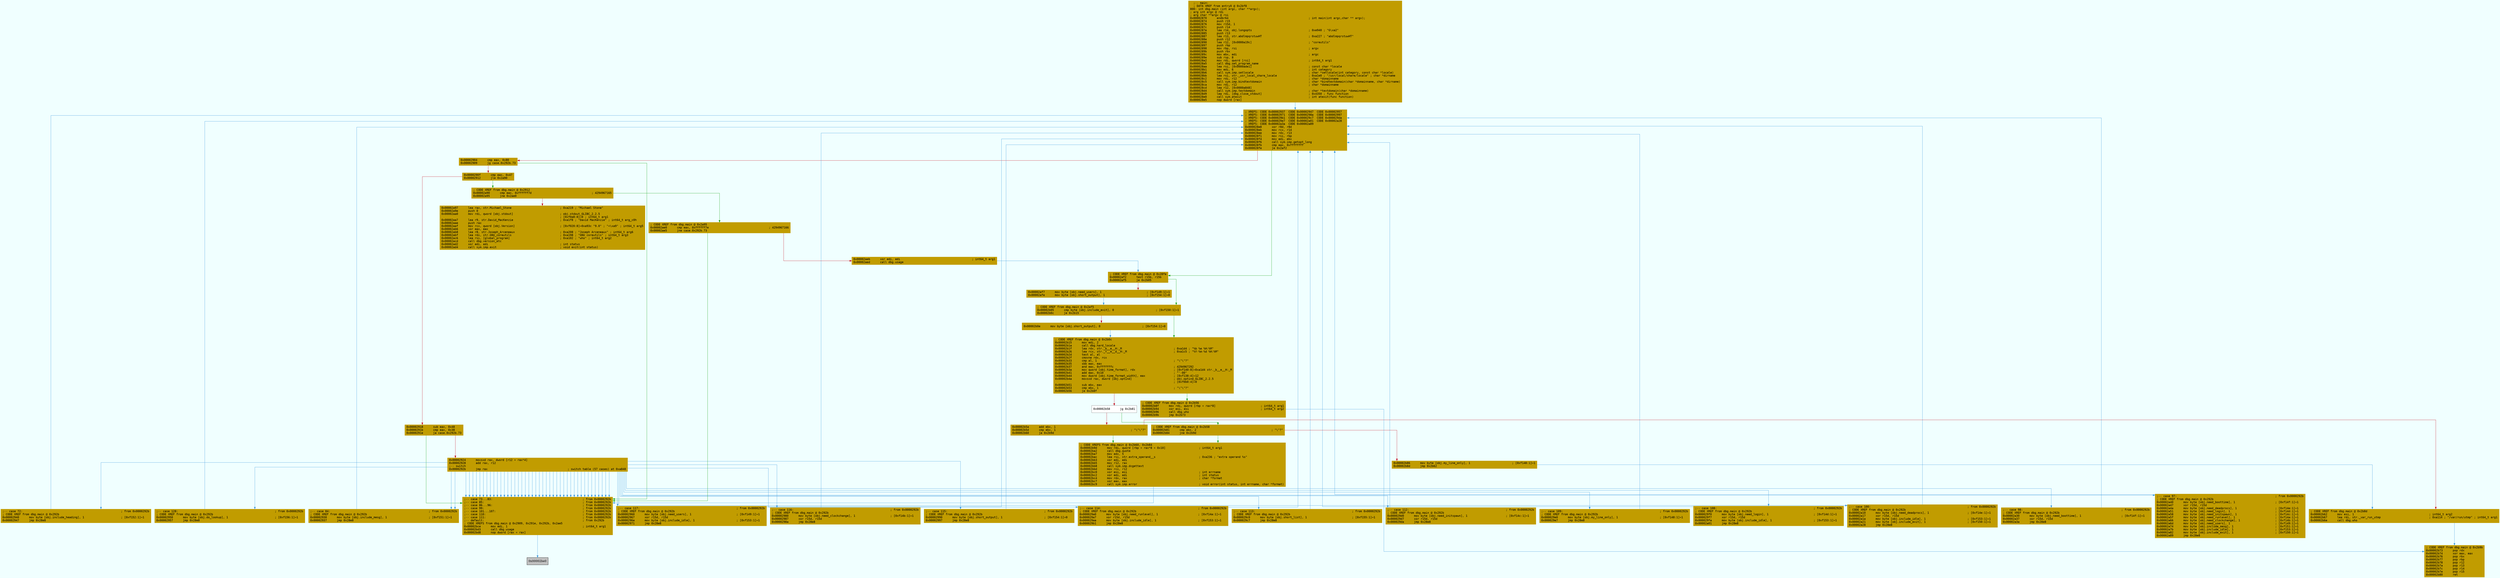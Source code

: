 digraph code {
	graph [bgcolor=azure fontsize=8 fontname="Courier" splines="ortho"];
	node [fillcolor=gray style=filled shape=box];
	edge [arrowhead="normal"];
	"0x00002870" [URL="dbg.main/0x00002870", fillcolor="#c19c00",color="#c19c00", fontname="Courier",label="  ;-- main:\l  ; DATA XREF from entry0 @ 0x2bf8\l800: int dbg.main (int argc, char **argv);\l; arg int argc @ rdi\l; arg char **argv @ rsi\l0x00002870      endbr64                                                ; int main(int argc,char ** argv);\l0x00002874      push r15\l0x00002876      mov r15d, 1\l0x0000287c      push r14\l0x0000287e      lea r14, obj.longopts                                  ; 0xe940 ; \"G\\xa2\"\l0x00002885      push r13\l0x00002887      lea r13, str.abdlmpqrstuwHT                            ; 0xa227 ; \"abdlmpqrstuwHT\"\l0x0000288e      push r12\l0x00002890      lea r12, [0x0000a19c]                                  ; \"coreutils\"\l0x00002897      push rbp\l0x00002898      mov rbp, rsi                                           ; argv\l0x0000289b      push rbx\l0x0000289c      mov ebx, edi                                           ; argc\l0x0000289e      sub rsp, 8\l0x000028a2      mov rdi, qword [rsi]                                   ; int64_t arg1\l0x000028a5      call dbg.set_program_name\l0x000028aa      lea rsi, [0x0000ade1]                                  ; const char *locale\l0x000028b1      mov edi, 6                                             ; int category\l0x000028b6      call sym.imp.setlocale                                 ; char *setlocale(int category, const char *locale)\l0x000028bb      lea rsi, str._usr_local_share_locale                   ; 0xa1e0 ; \"/usr/local/share/locale\" ; char *dirname\l0x000028c2      mov rdi, r12                                           ; char *domainname\l0x000028c5      call sym.imp.bindtextdomain                            ; char *bindtextdomain(char *domainname, char *dirname)\l0x000028ca      mov rdi, r12                                           ; char *domainname\l0x000028cd      lea r12, [0x0000a848]\l0x000028d4      call sym.imp.textdomain                                ; char *textdomain(char *domainname)\l0x000028d9      lea rdi, [dbg.close_stdout]                            ; 0x4350 ; func function\l0x000028e0      call sym.atexit                                        ; int atexit(func function)\l0x000028e5      nop dword [rax]\l"]
	"0x000028e8" [URL="dbg.main/0x000028e8", fillcolor="#c19c00",color="#c19c00", fontname="Courier",label="; XREFS: CODE 0x00002937  CODE 0x00002947  CODE 0x00002957  \l; XREFS: CODE 0x00002971  CODE 0x0000298a  CODE 0x00002997  \l; XREFS: CODE 0x000029b1  CODE 0x000029c7  CODE 0x000029da  \l; XREFS: CODE 0x000029e7  CODE 0x00002a01  CODE 0x00002a28  \l; XREFS: CODE 0x00002a3a  CODE 0x00002a89  \l0x000028e8      xor r8d, r8d\l0x000028eb      mov rcx, r14\l0x000028ee      mov rdx, r13\l0x000028f1      mov rsi, rbp\l0x000028f4      mov edi, ebx\l0x000028f6      call sym.imp.getopt_long\l0x000028fb      cmp eax, 0xffffffff\l0x000028fe      je 0x2af2\l"]
	"0x00002904" [URL="dbg.main/0x00002904", fillcolor="#c19c00",color="#c19c00", fontname="Courier",label="0x00002904      cmp eax, 0x80\l0x00002909      jg case.0x292b.73\l"]
	"0x0000290f" [URL="dbg.main/0x0000290f", fillcolor="#c19c00",color="#c19c00", fontname="Courier",label="0x0000290f      cmp eax, 0x47\l0x00002912      jle 0x2a90\l"]
	"0x00002918" [URL="dbg.main/0x00002918", fillcolor="#c19c00",color="#c19c00", fontname="Courier",label="0x00002918      sub eax, 0x48\l0x0000291b      cmp eax, 0x38\l0x0000291e      ja case.0x292b.73\l"]
	"0x00002924" [URL="dbg.main/0x00002924", fillcolor="#c19c00",color="#c19c00", fontname="Courier",label="0x00002924      movsxd rax, dword [r12 + rax*4]\l0x00002928      add rax, r12\l;-- switch\l0x0000292b      jmp rax                                                ; switch table (57 cases) at 0xa848\l"]
	"0x00002930" [URL="dbg.main/0x00002930", fillcolor="#c19c00",color="#c19c00", fontname="Courier",label=";-- case 84:                                                           ; from 0x0000292b\l; CODE XREF from dbg.main @ 0x292b\l0x00002930      mov byte [obj.include_mesg], 1                         ; [0xf151:1]=1\l0x00002937      jmp 0x28e8\l"]
	"0x00002940" [URL="dbg.main/0x00002940", fillcolor="#c19c00",color="#c19c00", fontname="Courier",label=";-- case 72:                                                           ; from 0x0000292b\l; CODE XREF from dbg.main @ 0x292b\l0x00002940      mov byte [obj.include_heading], 1                      ; [0xf152:1]=1\l0x00002947      jmp 0x28e8\l"]
	"0x00002950" [URL="dbg.main/0x00002950", fillcolor="#c19c00",color="#c19c00", fontname="Courier",label=";-- case 128:                                                          ; from 0x0000292b\l; CODE XREF from dbg.main @ 0x292b\l0x00002950      mov byte [obj.do_lookup], 1                            ; [0xf156:1]=1\l0x00002957      jmp 0x28e8\l"]
	"0x00002960" [URL="dbg.main/0x00002960", fillcolor="#c19c00",color="#c19c00", fontname="Courier",label=";-- case 117:                                                          ; from 0x0000292b\l; CODE XREF from dbg.main @ 0x292b\l0x00002960      mov byte [obj.need_users], 1                           ; [0xf149:1]=1\l0x00002967      xor r15d, r15d\l0x0000296a      mov byte [obj.include_idle], 1                         ; [0xf153:1]=1\l0x00002971      jmp 0x28e8\l"]
	"0x00002980" [URL="dbg.main/0x00002980", fillcolor="#c19c00",color="#c19c00", fontname="Courier",label=";-- case 116:                                                          ; from 0x0000292b\l; CODE XREF from dbg.main @ 0x292b\l0x00002980      mov byte [obj.need_clockchange], 1                     ; [0xf14b:1]=1\l0x00002987      xor r15d, r15d\l0x0000298a      jmp 0x28e8\l"]
	"0x00002990" [URL="dbg.main/0x00002990", fillcolor="#c19c00",color="#c19c00", fontname="Courier",label=";-- case 115:                                                          ; from 0x0000292b\l; CODE XREF from dbg.main @ 0x292b\l0x00002990      mov byte [obj.short_output], 1                         ; [0xf154:1]=0\l0x00002997      jmp 0x28e8\l"]
	"0x000029a0" [URL="dbg.main/0x000029a0", fillcolor="#c19c00",color="#c19c00", fontname="Courier",label=";-- case 114:                                                          ; from 0x0000292b\l; CODE XREF from dbg.main @ 0x292b\l0x000029a0      mov byte [obj.need_runlevel], 1                        ; [0xf14a:1]=1\l0x000029a7      xor r15d, r15d\l0x000029aa      mov byte [obj.include_idle], 1                         ; [0xf153:1]=1\l0x000029b1      jmp 0x28e8\l"]
	"0x000029c0" [URL="dbg.main/0x000029c0", fillcolor="#c19c00",color="#c19c00", fontname="Courier",label=";-- case 113:                                                          ; from 0x0000292b\l; CODE XREF from dbg.main @ 0x292b\l0x000029c0      mov byte [obj.short_list], 1                           ; [0xf155:1]=1\l0x000029c7      jmp 0x28e8\l"]
	"0x000029d0" [URL="dbg.main/0x000029d0", fillcolor="#c19c00",color="#c19c00", fontname="Courier",label=";-- case 112:                                                          ; from 0x0000292b\l; CODE XREF from dbg.main @ 0x292b\l0x000029d0      mov byte [obj.need_initspawn], 1                       ; [0xf14c:1]=1\l0x000029d7      xor r15d, r15d\l0x000029da      jmp 0x28e8\l"]
	"0x000029e0" [URL="dbg.main/0x000029e0", fillcolor="#c19c00",color="#c19c00", fontname="Courier",label=";-- case 109:                                                          ; from 0x0000292b\l; CODE XREF from dbg.main @ 0x292b\l0x000029e0      mov byte [obj.my_line_only], 1                         ; [0xf148:1]=1\l0x000029e7      jmp 0x28e8\l"]
	"0x000029f0" [URL="dbg.main/0x000029f0", fillcolor="#c19c00",color="#c19c00", fontname="Courier",label=";-- case 108:                                                          ; from 0x0000292b\l; CODE XREF from dbg.main @ 0x292b\l0x000029f0      mov byte [obj.need_login], 1                           ; [0xf14d:1]=1\l0x000029f7      xor r15d, r15d\l0x000029fa      mov byte [obj.include_idle], 1                         ; [0xf153:1]=1\l0x00002a01      jmp 0x28e8\l"]
	"0x00002a10" [URL="dbg.main/0x00002a10", fillcolor="#c19c00",color="#c19c00", fontname="Courier",label=";-- case 100:                                                          ; from 0x0000292b\l; CODE XREF from dbg.main @ 0x292b\l0x00002a10      mov byte [obj.need_deadprocs], 1                       ; [0xf14e:1]=1\l0x00002a17      xor r15d, r15d\l0x00002a1a      mov byte [obj.include_idle], 1                         ; [0xf153:1]=1\l0x00002a21      mov byte [obj.include_exit], 1                         ; [0xf150:1]=1\l0x00002a28      jmp 0x28e8\l"]
	"0x00002a30" [URL="dbg.main/0x00002a30", fillcolor="#c19c00",color="#c19c00", fontname="Courier",label=";-- case 98:                                                           ; from 0x0000292b\l; CODE XREF from dbg.main @ 0x292b\l0x00002a30      mov byte [obj.need_boottime], 1                        ; [0xf14f:1]=1\l0x00002a37      xor r15d, r15d\l0x00002a3a      jmp 0x28e8\l"]
	"0x00002a40" [URL="dbg.main/0x00002a40", fillcolor="#c19c00",color="#c19c00", fontname="Courier",label=";-- case 97:                                                           ; from 0x0000292b\l; CODE XREF from dbg.main @ 0x292b\l0x00002a40      mov byte [obj.need_boottime], 1                        ; [0xf14f:1]=1\l0x00002a47      xor r15d, r15d\l0x00002a4a      mov byte [obj.need_deadprocs], 1                       ; [0xf14e:1]=1\l0x00002a51      mov byte [obj.need_login], 1                           ; [0xf14d:1]=1\l0x00002a58      mov byte [obj.need_initspawn], 1                       ; [0xf14c:1]=1\l0x00002a5f      mov byte [obj.need_runlevel], 1                        ; [0xf14a:1]=1\l0x00002a66      mov byte [obj.need_clockchange], 1                     ; [0xf14b:1]=1\l0x00002a6d      mov byte [obj.need_users], 1                           ; [0xf149:1]=1\l0x00002a74      mov byte [obj.include_mesg], 1                         ; [0xf151:1]=1\l0x00002a7b      mov byte [obj.include_idle], 1                         ; [0xf153:1]=1\l0x00002a82      mov byte [obj.include_exit], 1                         ; [0xf150:1]=1\l0x00002a89      jmp 0x28e8\l"]
	"0x00002a90" [URL="dbg.main/0x00002a90", fillcolor="#c19c00",color="#c19c00", fontname="Courier",label="; CODE XREF from dbg.main @ 0x2912\l0x00002a90      cmp eax, 0xffffff7d                                    ; 4294967165\l0x00002a95      jne 0x2ae0\l"]
	"0x00002a97" [URL="dbg.main/0x00002a97", fillcolor="#c19c00",color="#c19c00", fontname="Courier",label="0x00002a97      lea rax, str.Michael_Stone                             ; 0xa219 ; \"Michael Stone\"\l0x00002a9e      push 0\l0x00002aa0      mov rdi, qword [obj.stdout]                            ; obj.stdout_GLIBC_2.2.5\l                                                                       ; [0xf0a8:8]=0 ; int64_t arg1\l0x00002aa7      lea r9, str.David_MacKenzie                            ; 0xa1f8 ; \"David MacKenzie\" ; int64_t arg_c0h\l0x00002aae      push rax\l0x00002aaf      mov rcx, qword [obj.Version]                           ; [0xf020:8]=0xa93c \"9.0\" ; \"<\\xa9\" ; int64_t arg5\l0x00002ab6      xor eax, eax\l0x00002ab8      lea r8, str.Joseph_Arceneaux                           ; 0xa208 ; \"Joseph Arceneaux\" ; int64_t arg6\l0x00002abf      lea rdx, str.GNU_coreutils                             ; 0xa198 ; \"GNU coreutils\" ; int64_t arg3\l0x00002ac6      lea rsi, [global_program]                              ; 0xa102 ; \"who\" ; int64_t arg2\l0x00002acd      call dbg.version_etc\l0x00002ad2      xor edi, edi                                           ; int status\l0x00002ad4      call sym.imp.exit                                      ; void exit(int status)\l"]
	"0x00002ae0" [URL="dbg.main/0x00002ae0", fillcolor="#c19c00",color="#c19c00", fontname="Courier",label="; CODE XREF from dbg.main @ 0x2a95\l0x00002ae0      cmp eax, 0xffffff7e                                    ; 4294967166\l0x00002ae5      jne case.0x292b.73\l"]
	"0x00002aeb" [URL="dbg.main/0x00002aeb", fillcolor="#c19c00",color="#c19c00", fontname="Courier",label="0x00002aeb      xor edi, edi                                           ; int64_t arg1\l0x00002aed      call dbg.usage\l"]
	"0x00002af2" [URL="dbg.main/0x00002af2", fillcolor="#c19c00",color="#c19c00", fontname="Courier",label="; CODE XREF from dbg.main @ 0x28fe\l0x00002af2      test r15b, r15b\l0x00002af5      je 0x2b05\l"]
	"0x00002af7" [URL="dbg.main/0x00002af7", fillcolor="#c19c00",color="#c19c00", fontname="Courier",label="0x00002af7      mov byte [obj.need_users], 1                           ; [0xf149:1]=1\l0x00002afe      mov byte [obj.short_output], 1                         ; [0xf154:1]=0\l"]
	"0x00002b05" [URL="dbg.main/0x00002b05", fillcolor="#c19c00",color="#c19c00", fontname="Courier",label="; CODE XREF from dbg.main @ 0x2af5\l0x00002b05      cmp byte [obj.include_exit], 0                         ; [0xf150:1]=1\l0x00002b0c      je 0x2b15\l"]
	"0x00002b0e" [URL="dbg.main/0x00002b0e", fillcolor="#c19c00",color="#c19c00", fontname="Courier",label="0x00002b0e      mov byte [obj.short_output], 0                         ; [0xf154:1]=0\l"]
	"0x00002b15" [URL="dbg.main/0x00002b15", fillcolor="#c19c00",color="#c19c00", fontname="Courier",label="; CODE XREF from dbg.main @ 0x2b0c\l0x00002b15      mov edi, 2\l0x00002b1a      call dbg.hard_locale\l0x00002b1f      lea rdx, str._b__e__H:_M                               ; 0xa1d4 ; \"%b %e %H:%M\"\l0x00002b26      lea rcx, str._Y__m__d__H:_M                            ; 0xa1c5 ; \"%Y-%m-%d %H:%M\"\l0x00002b2d      test al, al\l0x00002b2f      cmovne rdx, rcx\l0x00002b33      cmp al, 1                                              ; \"\\\"\\\"?\"\l0x00002b35      sbb eax, eax\l0x00002b37      and eax, 0xfffffffc                                    ; 4294967292\l0x00002b3a      mov qword [obj.time_format], rdx                       ; [0xf140:8]=0xa1d4 str._b__e__H:_M\l0x00002b41      add eax, 0x10                                          ; \"'-00\"\l0x00002b44      mov dword [obj.time_format_width], eax                 ; [0xf138:4]=12\l0x00002b4a      movsxd rax, dword [obj.optind]                         ; obj.optind_GLIBC_2.2.5\l                                                                       ; [0xf0b0:4]=0\l0x00002b51      sub ebx, eax\l0x00002b53      cmp ebx, 1                                             ; \"\\\"\\\"?\"\l0x00002b56      je 0x2b8f\l"]
	"0x00002b58" [URL="dbg.main/0x00002b58", fillcolor="white",color="#767676", fontname="Courier",label="0x00002b58      jg 0x2b81\l"]
	"0x00002b5a" [URL="dbg.main/0x00002b5a", fillcolor="#c19c00",color="#c19c00", fontname="Courier",label="0x00002b5a      add ebx, 1\l0x00002b5d      cmp ebx, 1                                             ; \"\\\"\\\"?\"\l0x00002b60      ja 0x2b9d\l"]
	"0x00002b62" [URL="dbg.main/0x00002b62", fillcolor="#c19c00",color="#c19c00", fontname="Courier",label="; CODE XREF from dbg.main @ 0x2b8d\l0x00002b62      mov esi, 1                                             ; int64_t arg2\l0x00002b67      lea rdi, str._var_run_utmp                             ; 0xa114 ; \"/var/run/utmp\" ; int64_t arg1\l0x00002b6e      call dbg.who\l"]
	"0x00002b73" [URL="dbg.main/0x00002b73", fillcolor="#c19c00",color="#c19c00", fontname="Courier",label="; CODE XREF from dbg.main @ 0x2b9b\l0x00002b73      pop rdx\l0x00002b74      xor eax, eax\l0x00002b76      pop rbx\l0x00002b77      pop rbp\l0x00002b78      pop r12\l0x00002b7a      pop r13\l0x00002b7c      pop r14\l0x00002b7e      pop r15\l0x00002b80      ret\l"]
	"0x00002b81" [URL="dbg.main/0x00002b81", fillcolor="#c19c00",color="#c19c00", fontname="Courier",label="; CODE XREF from dbg.main @ 0x2b58\l0x00002b81      cmp ebx, 2                                             ; \"\\\"?\"\l0x00002b84      jne 0x2b9d\l"]
	"0x00002b86" [URL="dbg.main/0x00002b86", fillcolor="#c19c00",color="#c19c00", fontname="Courier",label="0x00002b86      mov byte [obj.my_line_only], 1                         ; [0xf148:1]=1\l0x00002b8d      jmp 0x2b62\l"]
	"0x00002b8f" [URL="dbg.main/0x00002b8f", fillcolor="#c19c00",color="#c19c00", fontname="Courier",label="; CODE XREF from dbg.main @ 0x2b56\l0x00002b8f      mov rdi, qword [rbp + rax*8]                           ; int64_t arg1\l0x00002b94      xor esi, esi                                           ; int64_t arg2\l0x00002b96      call dbg.who\l0x00002b9b      jmp 0x2b73\l"]
	"0x00002b9d" [URL="dbg.main/0x00002b9d", fillcolor="#c19c00",color="#c19c00", fontname="Courier",label="; CODE XREFS from dbg.main @ 0x2b60, 0x2b84\l0x00002b9d      mov rdi, qword [rbp + rax*8 + 0x10]                    ; int64_t arg1\l0x00002ba2      call dbg.quote\l0x00002ba7      mov edx, 5\l0x00002bac      lea rsi, str.extra_operand__s                          ; 0xa236 ; \"extra operand %s\"\l0x00002bb3      xor edi, edi\l0x00002bb5      mov r12, rax\l0x00002bb8      call sym.imp.dcgettext\l0x00002bbd      mov rcx, r12\l0x00002bc0      xor esi, esi                                           ; int errname\l0x00002bc2      xor edi, edi                                           ; int status\l0x00002bc4      mov rdx, rax                                           ; char *format\l0x00002bc7      xor eax, eax\l0x00002bc9      call sym.imp.error                                     ; void error(int status, int errname, char *format)\l"]
	"0x00002bce" [URL="dbg.main/0x00002bce", fillcolor="#c19c00",color="#c19c00", fontname="Courier",label=";-- case 73...83:                                                      ; from 0x0000292b\l;-- case 85:                                                           ; from 0x0000292b\l;-- case 86...96:                                                      ; from 0x0000292b\l;-- case 99:                                                           ; from 0x0000292b\l;-- case 101...107:                                                    ; from 0x0000292b\l;-- case 110:                                                          ; from 0x0000292b\l;-- case 111:                                                          ; from 0x0000292b\l;-- default:                                                           ; from 0x292b\l; CODE XREFS from dbg.main @ 0x2909, 0x291e, 0x292b, 0x2ae5\l0x00002bce      mov edi, 1                                             ; int64_t arg1\l0x00002bd3      call dbg.usage\l0x00002bd8      nop dword [rax + rax]\l"]
        "0x00002870" -> "0x000028e8" [color="#3a96dd"];
        "0x000028e8" -> "0x00002af2" [color="#13a10e"];
        "0x000028e8" -> "0x00002904" [color="#c50f1f"];
        "0x00002904" -> "0x00002bce" [color="#13a10e"];
        "0x00002904" -> "0x0000290f" [color="#c50f1f"];
        "0x0000290f" -> "0x00002a90" [color="#13a10e"];
        "0x0000290f" -> "0x00002918" [color="#c50f1f"];
        "0x00002918" -> "0x00002bce" [color="#13a10e"];
        "0x00002918" -> "0x00002924" [color="#c50f1f"];
        "0x00002924" -> "0x00002940" [color="#3a96dd"];
        "0x00002924" -> "0x00002bce" [color="#3a96dd"];
        "0x00002924" -> "0x00002bce" [color="#3a96dd"];
        "0x00002924" -> "0x00002bce" [color="#3a96dd"];
        "0x00002924" -> "0x00002bce" [color="#3a96dd"];
        "0x00002924" -> "0x00002bce" [color="#3a96dd"];
        "0x00002924" -> "0x00002bce" [color="#3a96dd"];
        "0x00002924" -> "0x00002bce" [color="#3a96dd"];
        "0x00002924" -> "0x00002bce" [color="#3a96dd"];
        "0x00002924" -> "0x00002bce" [color="#3a96dd"];
        "0x00002924" -> "0x00002bce" [color="#3a96dd"];
        "0x00002924" -> "0x00002bce" [color="#3a96dd"];
        "0x00002924" -> "0x00002930" [color="#3a96dd"];
        "0x00002924" -> "0x00002bce" [color="#3a96dd"];
        "0x00002924" -> "0x00002bce" [color="#3a96dd"];
        "0x00002924" -> "0x00002bce" [color="#3a96dd"];
        "0x00002924" -> "0x00002bce" [color="#3a96dd"];
        "0x00002924" -> "0x00002bce" [color="#3a96dd"];
        "0x00002924" -> "0x00002bce" [color="#3a96dd"];
        "0x00002924" -> "0x00002bce" [color="#3a96dd"];
        "0x00002924" -> "0x00002bce" [color="#3a96dd"];
        "0x00002924" -> "0x00002bce" [color="#3a96dd"];
        "0x00002924" -> "0x00002bce" [color="#3a96dd"];
        "0x00002924" -> "0x00002bce" [color="#3a96dd"];
        "0x00002924" -> "0x00002bce" [color="#3a96dd"];
        "0x00002924" -> "0x00002a40" [color="#3a96dd"];
        "0x00002924" -> "0x00002a30" [color="#3a96dd"];
        "0x00002924" -> "0x00002bce" [color="#3a96dd"];
        "0x00002924" -> "0x00002a10" [color="#3a96dd"];
        "0x00002924" -> "0x00002bce" [color="#3a96dd"];
        "0x00002924" -> "0x00002bce" [color="#3a96dd"];
        "0x00002924" -> "0x00002bce" [color="#3a96dd"];
        "0x00002924" -> "0x00002bce" [color="#3a96dd"];
        "0x00002924" -> "0x00002bce" [color="#3a96dd"];
        "0x00002924" -> "0x00002bce" [color="#3a96dd"];
        "0x00002924" -> "0x00002bce" [color="#3a96dd"];
        "0x00002924" -> "0x000029f0" [color="#3a96dd"];
        "0x00002924" -> "0x000029e0" [color="#3a96dd"];
        "0x00002924" -> "0x00002bce" [color="#3a96dd"];
        "0x00002924" -> "0x00002bce" [color="#3a96dd"];
        "0x00002924" -> "0x000029d0" [color="#3a96dd"];
        "0x00002924" -> "0x000029c0" [color="#3a96dd"];
        "0x00002924" -> "0x000029a0" [color="#3a96dd"];
        "0x00002924" -> "0x00002990" [color="#3a96dd"];
        "0x00002924" -> "0x00002980" [color="#3a96dd"];
        "0x00002924" -> "0x00002960" [color="#3a96dd"];
        "0x00002924" -> "0x00002bce" [color="#3a96dd"];
        "0x00002924" -> "0x00002930" [color="#3a96dd"];
        "0x00002924" -> "0x00002bce" [color="#3a96dd"];
        "0x00002924" -> "0x00002bce" [color="#3a96dd"];
        "0x00002924" -> "0x00002bce" [color="#3a96dd"];
        "0x00002924" -> "0x00002bce" [color="#3a96dd"];
        "0x00002924" -> "0x00002bce" [color="#3a96dd"];
        "0x00002924" -> "0x00002bce" [color="#3a96dd"];
        "0x00002924" -> "0x00002bce" [color="#3a96dd"];
        "0x00002924" -> "0x00002bce" [color="#3a96dd"];
        "0x00002924" -> "0x00002950" [color="#3a96dd"];
        "0x00002930" -> "0x000028e8" [color="#3a96dd"];
        "0x00002940" -> "0x000028e8" [color="#3a96dd"];
        "0x00002950" -> "0x000028e8" [color="#3a96dd"];
        "0x00002960" -> "0x000028e8" [color="#3a96dd"];
        "0x00002980" -> "0x000028e8" [color="#3a96dd"];
        "0x00002990" -> "0x000028e8" [color="#3a96dd"];
        "0x000029a0" -> "0x000028e8" [color="#3a96dd"];
        "0x000029c0" -> "0x000028e8" [color="#3a96dd"];
        "0x000029d0" -> "0x000028e8" [color="#3a96dd"];
        "0x000029e0" -> "0x000028e8" [color="#3a96dd"];
        "0x000029f0" -> "0x000028e8" [color="#3a96dd"];
        "0x00002a10" -> "0x000028e8" [color="#3a96dd"];
        "0x00002a30" -> "0x000028e8" [color="#3a96dd"];
        "0x00002a40" -> "0x000028e8" [color="#3a96dd"];
        "0x00002a90" -> "0x00002ae0" [color="#13a10e"];
        "0x00002a90" -> "0x00002a97" [color="#c50f1f"];
        "0x00002ae0" -> "0x00002bce" [color="#13a10e"];
        "0x00002ae0" -> "0x00002aeb" [color="#c50f1f"];
        "0x00002aeb" -> "0x00002af2" [color="#3a96dd"];
        "0x00002af2" -> "0x00002b05" [color="#13a10e"];
        "0x00002af2" -> "0x00002af7" [color="#c50f1f"];
        "0x00002af7" -> "0x00002b05" [color="#3a96dd"];
        "0x00002b05" -> "0x00002b15" [color="#13a10e"];
        "0x00002b05" -> "0x00002b0e" [color="#c50f1f"];
        "0x00002b0e" -> "0x00002b15" [color="#3a96dd"];
        "0x00002b15" -> "0x00002b8f" [color="#13a10e"];
        "0x00002b15" -> "0x00002b58" [color="#c50f1f"];
        "0x00002b58" -> "0x00002b81" [color="#13a10e"];
        "0x00002b58" -> "0x00002b5a" [color="#c50f1f"];
        "0x00002b5a" -> "0x00002b9d" [color="#13a10e"];
        "0x00002b5a" -> "0x00002b62" [color="#c50f1f"];
        "0x00002b62" -> "0x00002b73" [color="#3a96dd"];
        "0x00002b81" -> "0x00002b9d" [color="#13a10e"];
        "0x00002b81" -> "0x00002b86" [color="#c50f1f"];
        "0x00002b86" -> "0x00002b62" [color="#3a96dd"];
        "0x00002b8f" -> "0x00002b73" [color="#3a96dd"];
        "0x00002b9d" -> "0x00002bce" [color="#3a96dd"];
        "0x00002bce" -> "0x00002be0" [color="#3a96dd"];
}

